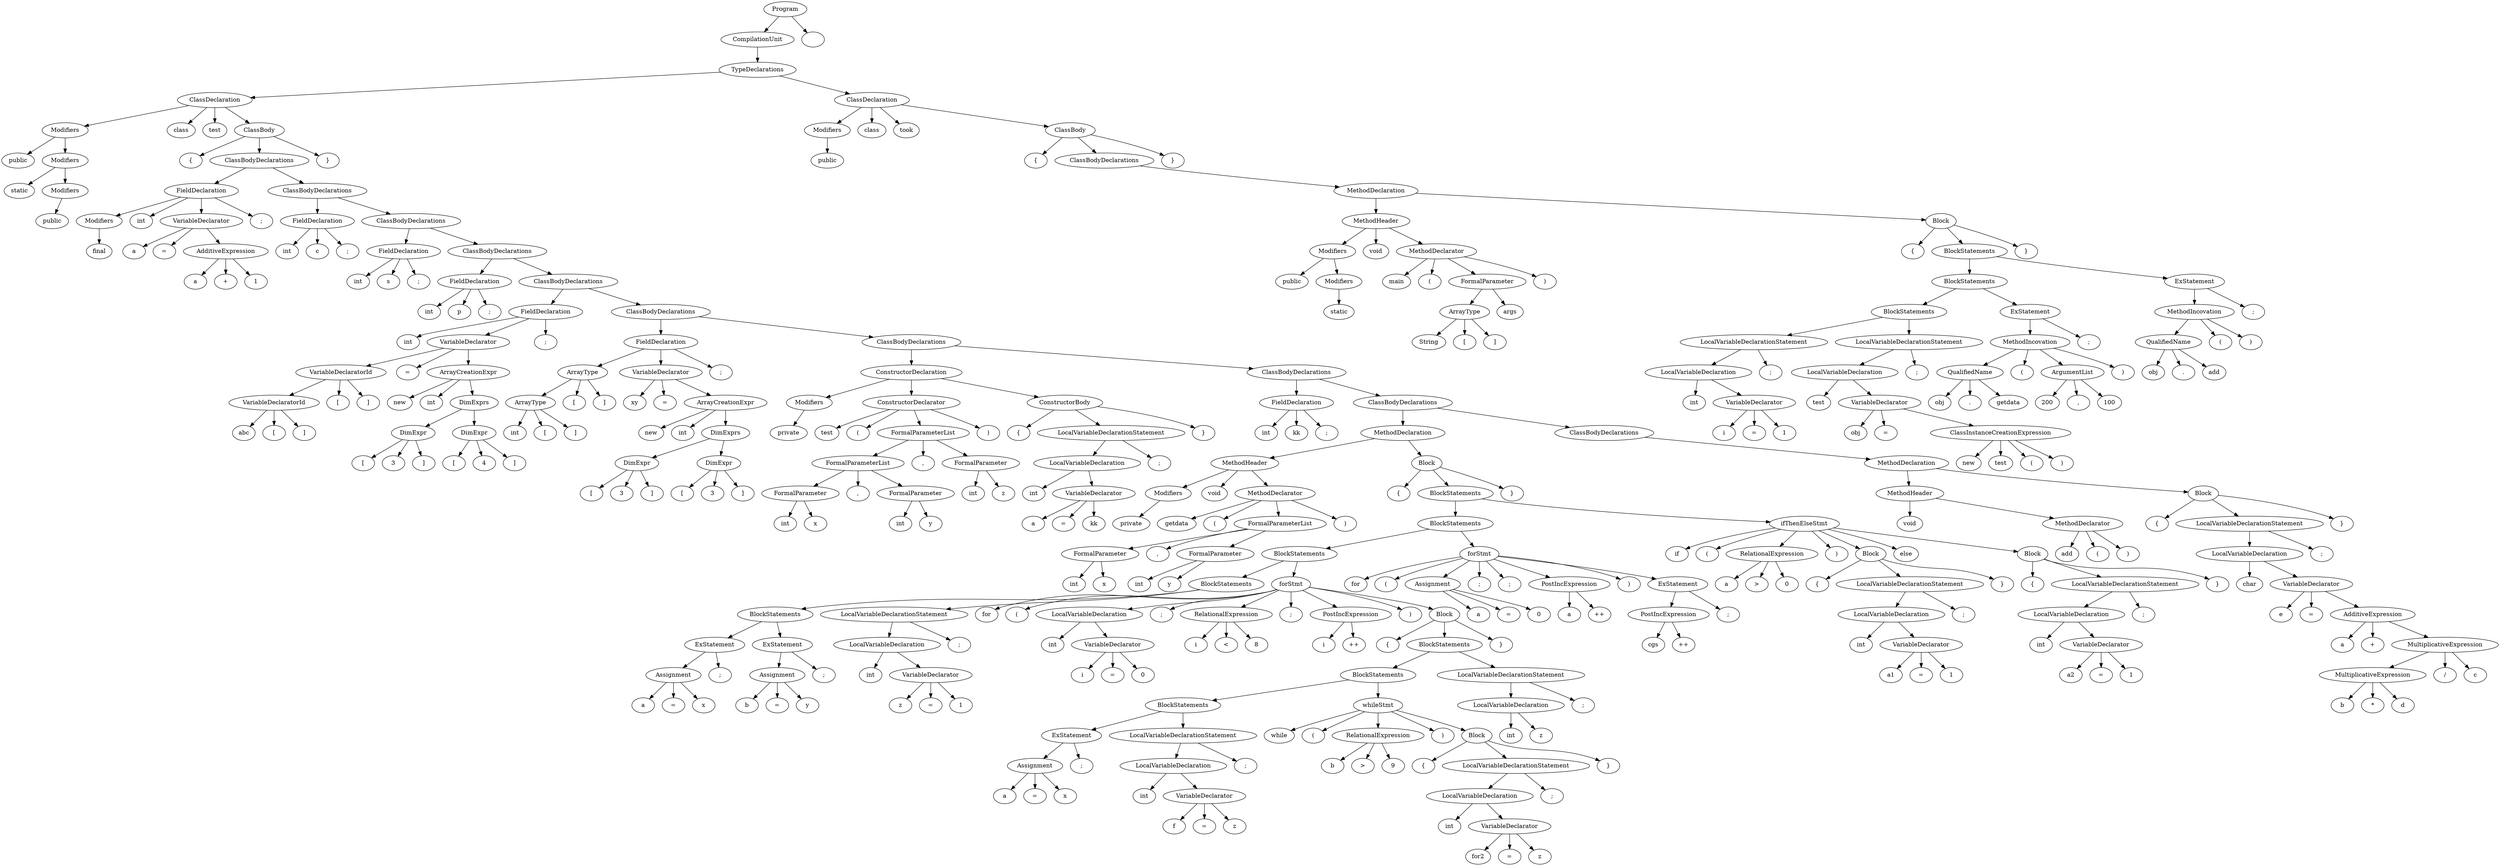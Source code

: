 digraph G {
n1 [label="public"]
n2 [label="static"]
n3 [label="public"]
n4 [label="Modifiers"]
n4->n3;
n5 [label="Modifiers"]
n5->n4;
n5->n2;
n6 [label="Modifiers"]
n6->n5;
n6->n1;
n7 [label="class"]
n8 [label="test"]
n9 [label="{"]
n10 [label="final"]
n11 [label="Modifiers"]
n11->n10;
n12 [label="int"]
n13 [label="a"]
n14 [label="="]
n15 [label="a"]
n16 [label="+"]
n17 [label="1"]
n18 [label="AdditiveExpression"]
n18->n17;
n18->n16;
n18->n15;
n19 [label="VariableDeclarator"]
n19->n18;
n19->n14;
n19->n13;
n20 [label=";"]
n21 [label="FieldDeclaration"]
n21->n20;
n21->n19;
n21->n12;
n21->n11;
n22 [label="int"]
n23 [label="c"]
n24 [label=";"]
n25 [label="FieldDeclaration"]
n25->n24;
n25->n23;
n25->n22;
n26 [label="int"]
n27 [label="s"]
n28 [label=";"]
n29 [label="FieldDeclaration"]
n29->n28;
n29->n27;
n29->n26;
n30 [label="int"]
n31 [label="p"]
n32 [label=";"]
n33 [label="FieldDeclaration"]
n33->n32;
n33->n31;
n33->n30;
n34 [label="int"]
n35 [label="abc"]
n36 [label="["]
n37 [label="]"]
n38 [label="VariableDeclaratorId"]
n38->n37;
n38->n36;
n38->n35;
n39 [label="["]
n40 [label="]"]
n41 [label="VariableDeclaratorId"]
n41->n40;
n41->n39;
n41->n38;
n42 [label="="]
n43 [label="new"]
n44 [label="int"]
n45 [label="["]
n46 [label="3"]
n47 [label="]"]
n48 [label="DimExpr"]
n48->n47;
n48->n46;
n48->n45;
n49 [label="["]
n50 [label="4"]
n51 [label="]"]
n52 [label="DimExpr"]
n52->n51;
n52->n50;
n52->n49;
n53 [label="DimExprs"]
n53->n52;
n53->n48;
n54 [label="ArrayCreationExpr"]
n54->n53;
n54->n44;
n54->n43;
n55 [label="VariableDeclarator"]
n55->n54;
n55->n42;
n55->n41;
n56 [label=";"]
n57 [label="FieldDeclaration"]
n57->n56;
n57->n55;
n57->n34;
n58 [label="int"]
n59 [label="["]
n60 [label="]"]
n61 [label="ArrayType"]
n61->n60;
n61->n59;
n61->n58;
n62 [label="["]
n63 [label="]"]
n64 [label="ArrayType"]
n64->n63;
n64->n62;
n64->n61;
n65 [label="xy"]
n66 [label="="]
n67 [label="new"]
n68 [label="int"]
n69 [label="["]
n70 [label="3"]
n71 [label="]"]
n72 [label="DimExpr"]
n72->n71;
n72->n70;
n72->n69;
n73 [label="["]
n74 [label="3"]
n75 [label="]"]
n76 [label="DimExpr"]
n76->n75;
n76->n74;
n76->n73;
n77 [label="DimExprs"]
n77->n76;
n77->n72;
n78 [label="ArrayCreationExpr"]
n78->n77;
n78->n68;
n78->n67;
n79 [label="VariableDeclarator"]
n79->n78;
n79->n66;
n79->n65;
n80 [label=";"]
n81 [label="FieldDeclaration"]
n81->n80;
n81->n79;
n81->n64;
n82 [label="private"]
n83 [label="Modifiers"]
n83->n82;
n84 [label="test"]
n85 [label="("]
n86 [label="int"]
n87 [label="x"]
n88 [label="FormalParameter"]
n88->n87;
n88->n86;
n89 [label=","]
n90 [label="int"]
n91 [label="y"]
n92 [label="FormalParameter"]
n92->n91;
n92->n90;
n93 [label="FormalParameterList"]
n93->n92;
n93->n89;
n93->n88;
n94 [label=","]
n95 [label="int"]
n96 [label="z"]
n97 [label="FormalParameter"]
n97->n96;
n97->n95;
n98 [label="FormalParameterList"]
n98->n97;
n98->n94;
n98->n93;
n99 [label=")"]
n100 [label="ConstructorDeclarator"]
n100->n99;
n100->n98;
n100->n85;
n100->n84;
n101 [label="{"]
n102 [label="int"]
n103 [label="a"]
n104 [label="="]
n105 [label="kk"]
n106 [label="VariableDeclarator"]
n106->n105;
n106->n104;
n106->n103;
n107 [label="LocalVariableDeclaration"]
n107->n106;
n107->n102;
n108 [label=";"]
n109 [label="LocalVariableDeclarationStatement"]
n109->n108;
n109->n107;
n110 [label="}"]
n111 [label="ConstructorBody"]
n111->n110;
n111->n109;
n111->n101;
n112 [label="ConstructorDeclaration"]
n112->n111;
n112->n100;
n112->n83;
n113 [label="int"]
n114 [label="kk"]
n115 [label=";"]
n116 [label="FieldDeclaration"]
n116->n115;
n116->n114;
n116->n113;
n117 [label="private"]
n118 [label="Modifiers"]
n118->n117;
n119 [label="void"]
n120 [label="getdata"]
n121 [label="("]
n122 [label="int"]
n123 [label="x"]
n124 [label="FormalParameter"]
n124->n123;
n124->n122;
n125 [label=","]
n126 [label="int"]
n127 [label="y"]
n128 [label="FormalParameter"]
n128->n127;
n128->n126;
n129 [label="FormalParameterList"]
n129->n128;
n129->n125;
n129->n124;
n130 [label=")"]
n131 [label="MethodDeclarator"]
n131->n130;
n131->n129;
n131->n121;
n131->n120;
n132 [label="MethodHeader"]
n132->n131;
n132->n119;
n132->n118;
n133 [label="{"]
n134 [label="a"]
n135 [label="="]
n136 [label="x"]
n137 [label="Assignment"]
n137->n136;
n137->n135;
n137->n134;
n138 [label=";"]
n139 [label="ExStatement"]
n139->n138;
n139->n137;
n140 [label="b"]
n141 [label="="]
n142 [label="y"]
n143 [label="Assignment"]
n143->n142;
n143->n141;
n143->n140;
n144 [label=";"]
n145 [label="ExStatement"]
n145->n144;
n145->n143;
n146 [label="BlockStatements"]
n146->n145;
n146->n139;
n147 [label="int"]
n148 [label="z"]
n149 [label="="]
n150 [label="1"]
n151 [label="VariableDeclarator"]
n151->n150;
n151->n149;
n151->n148;
n152 [label="LocalVariableDeclaration"]
n152->n151;
n152->n147;
n153 [label=";"]
n154 [label="LocalVariableDeclarationStatement"]
n154->n153;
n154->n152;
n155 [label="BlockStatements"]
n155->n154;
n155->n146;
n156 [label="for"]
n157 [label="("]
n158 [label="int"]
n159 [label="i"]
n160 [label="="]
n161 [label="0"]
n162 [label="VariableDeclarator"]
n162->n161;
n162->n160;
n162->n159;
n163 [label="LocalVariableDeclaration"]
n163->n162;
n163->n158;
n164 [label=";"]
n165 [label="i"]
n166 [label="<"]
n167 [label="8"]
n168 [label="RelationalExpression"]
n168->n167;
n168->n166;
n168->n165;
n169 [label=";"]
n170 [label="i"]
n171 [label="++"]
n172 [label="PostIncExpression"]
n172->n171;
n172->n170;
n173 [label=")"]
n174 [label="{"]
n175 [label="a"]
n176 [label="="]
n177 [label="x"]
n178 [label="Assignment"]
n178->n177;
n178->n176;
n178->n175;
n179 [label=";"]
n180 [label="ExStatement"]
n180->n179;
n180->n178;
n181 [label="int"]
n182 [label="f"]
n183 [label="="]
n184 [label="z"]
n185 [label="VariableDeclarator"]
n185->n184;
n185->n183;
n185->n182;
n186 [label="LocalVariableDeclaration"]
n186->n185;
n186->n181;
n187 [label=";"]
n188 [label="LocalVariableDeclarationStatement"]
n188->n187;
n188->n186;
n189 [label="BlockStatements"]
n189->n188;
n189->n180;
n190 [label="while"]
n191 [label="("]
n192 [label="b"]
n193 [label=">"]
n194 [label="9"]
n195 [label="RelationalExpression"]
n195->n194;
n195->n193;
n195->n192;
n196 [label=")"]
n197 [label="{"]
n198 [label="int"]
n199 [label="for2"]
n200 [label="="]
n201 [label="z"]
n202 [label="VariableDeclarator"]
n202->n201;
n202->n200;
n202->n199;
n203 [label="LocalVariableDeclaration"]
n203->n202;
n203->n198;
n204 [label=";"]
n205 [label="LocalVariableDeclarationStatement"]
n205->n204;
n205->n203;
n206 [label="}"]
n207 [label="Block"]
n207->n206;
n207->n205;
n207->n197;
n208 [label="whileStmt"]
n208->n207;
n208->n196;
n208->n195;
n208->n191;
n208->n190;
n209 [label="BlockStatements"]
n209->n208;
n209->n189;
n210 [label="int"]
n211 [label="z"]
n212 [label="LocalVariableDeclaration"]
n212->n211;
n212->n210;
n213 [label=";"]
n214 [label="LocalVariableDeclarationStatement"]
n214->n213;
n214->n212;
n215 [label="BlockStatements"]
n215->n214;
n215->n209;
n216 [label="}"]
n217 [label="Block"]
n217->n216;
n217->n215;
n217->n174;
n218 [label="forStmt"]
n218->n217;
n218->n173;
n218->n172;
n218->n169;
n218->n168;
n218->n164;
n218->n163;
n218->n157;
n218->n156;
n219 [label="BlockStatements"]
n219->n218;
n219->n155;
n220 [label="for"]
n221 [label="("]
n222 [label="a"]
n223 [label="="]
n224 [label="0"]
n225 [label="Assignment"]
n225->n224;
n225->n223;
n225->n222;
n226 [label=";"]
n227 [label=";"]
n228 [label="a"]
n229 [label="++"]
n230 [label="PostIncExpression"]
n230->n229;
n230->n228;
n231 [label=")"]
n232 [label="cgs"]
n233 [label="++"]
n234 [label="PostIncExpression"]
n234->n233;
n234->n232;
n235 [label=";"]
n236 [label="ExStatement"]
n236->n235;
n236->n234;
n237 [label="forStmt"]
n237->n236;
n237->n231;
n237->n230;
n237->n227;
n237->n226;
n237->n225;
n237->n221;
n237->n220;
n238 [label="BlockStatements"]
n238->n237;
n238->n219;
n239 [label="if"]
n240 [label="("]
n241 [label="a"]
n242 [label=">"]
n243 [label="0"]
n244 [label="RelationalExpression"]
n244->n243;
n244->n242;
n244->n241;
n245 [label=")"]
n246 [label="{"]
n247 [label="int"]
n248 [label="a1"]
n249 [label="="]
n250 [label="1"]
n251 [label="VariableDeclarator"]
n251->n250;
n251->n249;
n251->n248;
n252 [label="LocalVariableDeclaration"]
n252->n251;
n252->n247;
n253 [label=";"]
n254 [label="LocalVariableDeclarationStatement"]
n254->n253;
n254->n252;
n255 [label="}"]
n256 [label="Block"]
n256->n255;
n256->n254;
n256->n246;
n257 [label="else"]
n258 [label="{"]
n259 [label="int"]
n260 [label="a2"]
n261 [label="="]
n262 [label="1"]
n263 [label="VariableDeclarator"]
n263->n262;
n263->n261;
n263->n260;
n264 [label="LocalVariableDeclaration"]
n264->n263;
n264->n259;
n265 [label=";"]
n266 [label="LocalVariableDeclarationStatement"]
n266->n265;
n266->n264;
n267 [label="}"]
n268 [label="Block"]
n268->n267;
n268->n266;
n268->n258;
n269 [label="ifThenElseStmt"]
n269->n268;
n269->n257;
n269->n256;
n269->n245;
n269->n244;
n269->n240;
n269->n239;
n270 [label="BlockStatements"]
n270->n269;
n270->n238;
n271 [label="}"]
n272 [label="Block"]
n272->n271;
n272->n270;
n272->n133;
n273 [label="MethodDeclaration"]
n273->n272;
n273->n132;
n274 [label="void"]
n275 [label="add"]
n276 [label="("]
n277 [label=")"]
n278 [label="MethodDeclarator"]
n278->n277;
n278->n276;
n278->n275;
n279 [label="MethodHeader"]
n279->n278;
n279->n274;
n280 [label="{"]
n281 [label="char"]
n282 [label="e"]
n283 [label="="]
n284 [label="a"]
n285 [label="+"]
n286 [label="b"]
n287 [label="*"]
n288 [label="d"]
n289 [label="MultiplicativeExpression"]
n289->n288;
n289->n287;
n289->n286;
n290 [label="/"]
n291 [label="c"]
n292 [label="MultiplicativeExpression"]
n292->n291;
n292->n290;
n292->n289;
n293 [label="AdditiveExpression"]
n293->n292;
n293->n285;
n293->n284;
n294 [label="VariableDeclarator"]
n294->n293;
n294->n283;
n294->n282;
n295 [label="LocalVariableDeclaration"]
n295->n294;
n295->n281;
n296 [label=";"]
n297 [label="LocalVariableDeclarationStatement"]
n297->n296;
n297->n295;
n298 [label="}"]
n299 [label="Block"]
n299->n298;
n299->n297;
n299->n280;
n300 [label="MethodDeclaration"]
n300->n299;
n300->n279;
n301 [label="ClassBodyDeclarations"]
n301->n300;
n302 [label="ClassBodyDeclarations"]
n302->n301;
n302->n273;
n303 [label="ClassBodyDeclarations"]
n303->n302;
n303->n116;
n304 [label="ClassBodyDeclarations"]
n304->n303;
n304->n112;
n305 [label="ClassBodyDeclarations"]
n305->n304;
n305->n81;
n306 [label="ClassBodyDeclarations"]
n306->n305;
n306->n57;
n307 [label="ClassBodyDeclarations"]
n307->n306;
n307->n33;
n308 [label="ClassBodyDeclarations"]
n308->n307;
n308->n29;
n309 [label="ClassBodyDeclarations"]
n309->n308;
n309->n25;
n310 [label="ClassBodyDeclarations"]
n310->n309;
n310->n21;
n311 [label="}"]
n312 [label="ClassBody"]
n312->n311;
n312->n310;
n312->n9;
n313 [label="ClassDeclaration"]
n313->n312;
n313->n8;
n313->n7;
n313->n6;
n314 [label="public"]
n315 [label="Modifiers"]
n315->n314;
n316 [label="class"]
n317 [label="took"]
n318 [label="{"]
n319 [label="public"]
n320 [label="static"]
n321 [label="Modifiers"]
n321->n320;
n322 [label="Modifiers"]
n322->n321;
n322->n319;
n323 [label="void"]
n324 [label="main"]
n325 [label="("]
n326 [label="String"]
n327 [label="["]
n328 [label="]"]
n329 [label="ArrayType"]
n329->n328;
n329->n327;
n329->n326;
n330 [label="args"]
n331 [label="FormalParameter"]
n331->n330;
n331->n329;
n332 [label=")"]
n333 [label="MethodDeclarator"]
n333->n332;
n333->n331;
n333->n325;
n333->n324;
n334 [label="MethodHeader"]
n334->n333;
n334->n323;
n334->n322;
n335 [label="{"]
n336 [label="int"]
n337 [label="i"]
n338 [label="="]
n339 [label="1"]
n340 [label="VariableDeclarator"]
n340->n339;
n340->n338;
n340->n337;
n341 [label="LocalVariableDeclaration"]
n341->n340;
n341->n336;
n342 [label=";"]
n343 [label="LocalVariableDeclarationStatement"]
n343->n342;
n343->n341;
n344 [label="test"]
n345 [label="obj"]
n346 [label="="]
n347 [label="new"]
n348 [label="test"]
n349 [label="("]
n350 [label=")"]
n351 [label="ClassInstanceCreationExpression"]
n351->n350;
n351->n349;
n351->n348;
n351->n347;
n352 [label="VariableDeclarator"]
n352->n351;
n352->n346;
n352->n345;
n353 [label="LocalVariableDeclaration"]
n353->n352;
n353->n344;
n354 [label=";"]
n355 [label="LocalVariableDeclarationStatement"]
n355->n354;
n355->n353;
n356 [label="BlockStatements"]
n356->n355;
n356->n343;
n357 [label="obj"]
n358 [label="."]
n359 [label="getdata"]
n360 [label="QualifiedName"]
n360->n359;
n360->n358;
n360->n357;
n361 [label="("]
n362 [label="200"]
n363 [label=","]
n364 [label="100"]
n365 [label="ArgumentList"]
n365->n364;
n365->n363;
n365->n362;
n366 [label=")"]
n367 [label="MethodIncovation"]
n367->n366;
n367->n365;
n367->n361;
n367->n360;
n368 [label=";"]
n369 [label="ExStatement"]
n369->n368;
n369->n367;
n370 [label="BlockStatements"]
n370->n369;
n370->n356;
n371 [label="obj"]
n372 [label="."]
n373 [label="add"]
n374 [label="QualifiedName"]
n374->n373;
n374->n372;
n374->n371;
n375 [label="("]
n376 [label=")"]
n377 [label="MethodIncovation"]
n377->n376;
n377->n375;
n377->n374;
n378 [label=";"]
n379 [label="ExStatement"]
n379->n378;
n379->n377;
n380 [label="BlockStatements"]
n380->n379;
n380->n370;
n381 [label="}"]
n382 [label="Block"]
n382->n381;
n382->n380;
n382->n335;
n383 [label="MethodDeclaration"]
n383->n382;
n383->n334;
n384 [label="ClassBodyDeclarations"]
n384->n383;
n385 [label="}"]
n386 [label="ClassBody"]
n386->n385;
n386->n384;
n386->n318;
n387 [label="ClassDeclaration"]
n387->n386;
n387->n317;
n387->n316;
n387->n315;
n388 [label="TypeDeclarations"]
n388->n387;
n388->n313;
n389 [label="CompilationUnit"]
n389->n388;
n390 [label="Program"]
n390->n391;
n390->n389;
n391 [label=""]
}
